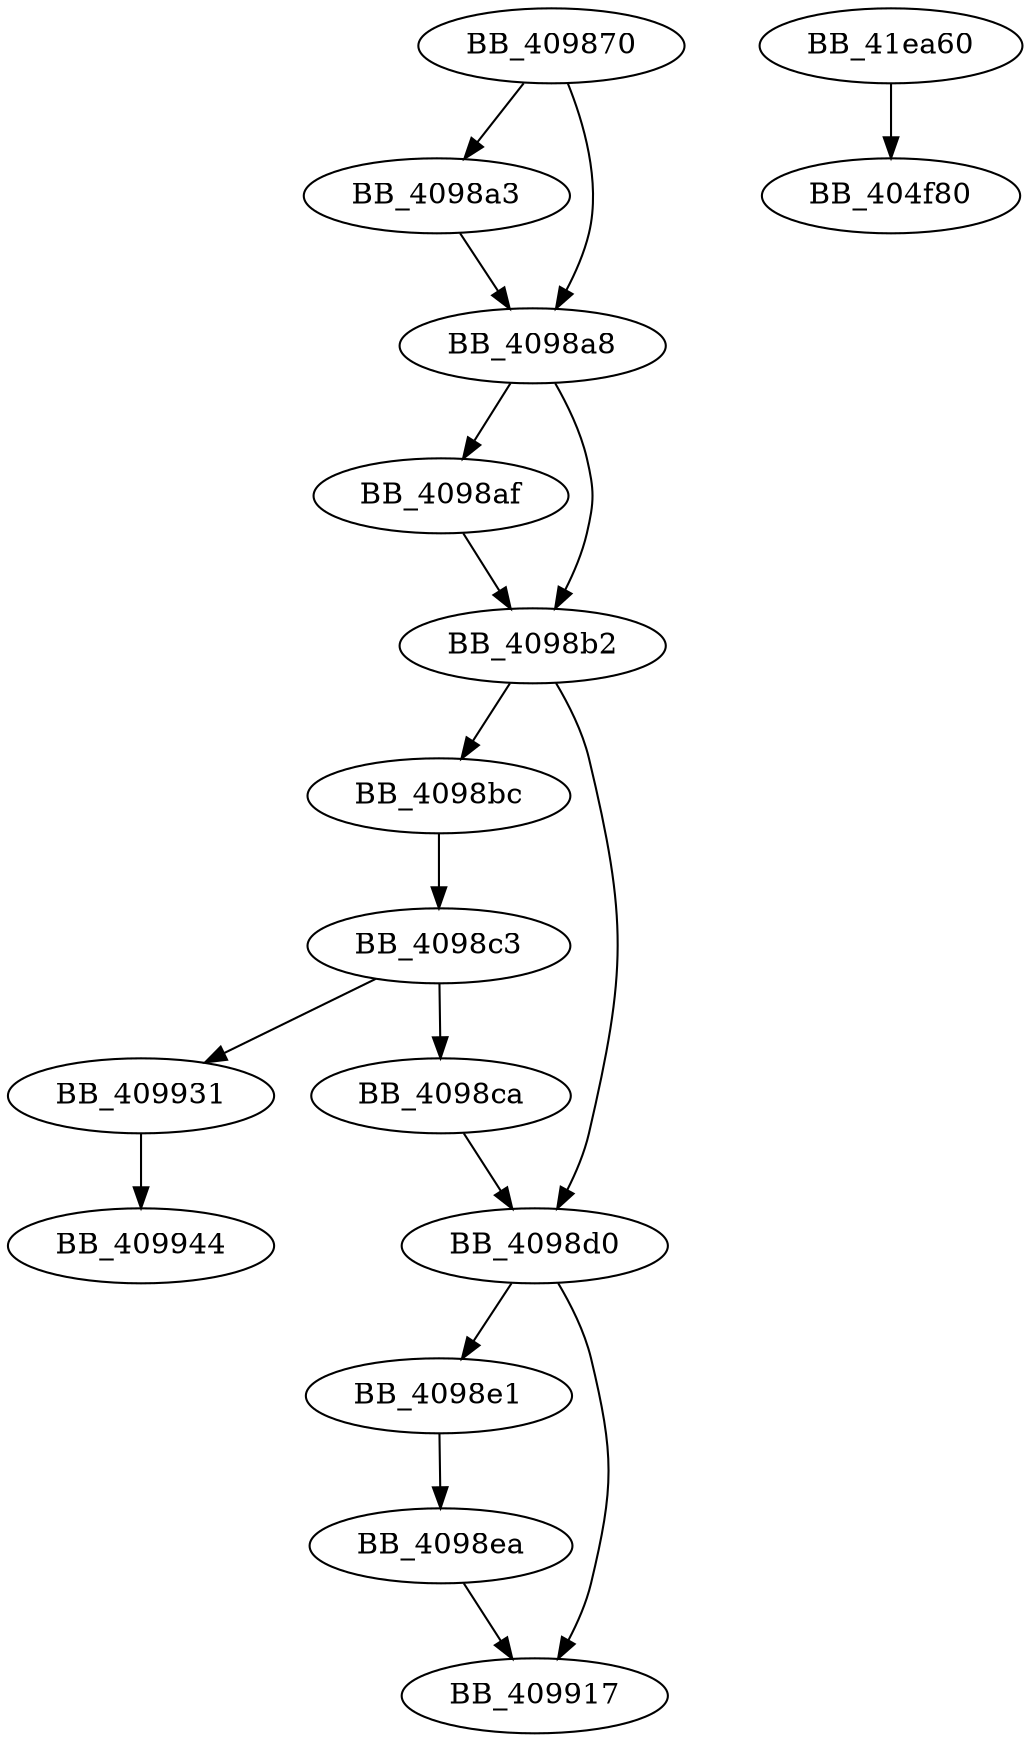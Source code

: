 DiGraph sub_409870{
BB_409870->BB_4098a3
BB_409870->BB_4098a8
BB_4098a3->BB_4098a8
BB_4098a8->BB_4098af
BB_4098a8->BB_4098b2
BB_4098af->BB_4098b2
BB_4098b2->BB_4098bc
BB_4098b2->BB_4098d0
BB_4098bc->BB_4098c3
BB_4098c3->BB_4098ca
BB_4098c3->BB_409931
BB_4098ca->BB_4098d0
BB_4098d0->BB_4098e1
BB_4098d0->BB_409917
BB_4098e1->BB_4098ea
BB_4098ea->BB_409917
BB_409931->BB_409944
BB_41ea60->BB_404f80
}
